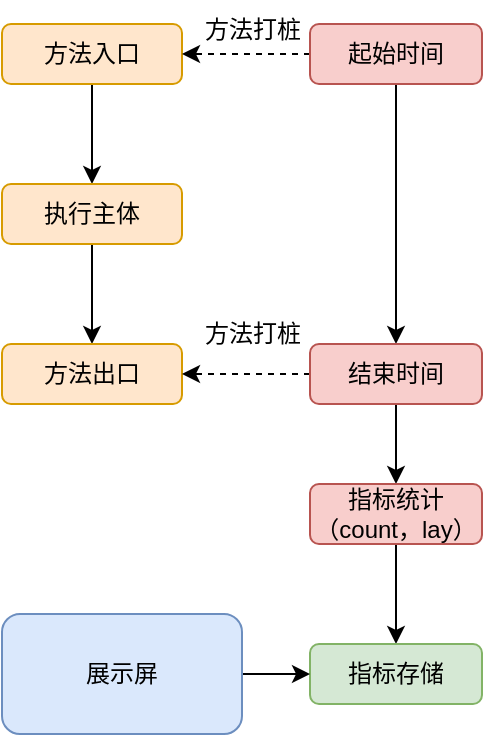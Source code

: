 <mxfile version="22.0.8" type="github">
  <diagram name="第 1 页" id="8yFnED6kaEZXydfluwhr">
    <mxGraphModel dx="956" dy="510" grid="1" gridSize="10" guides="1" tooltips="1" connect="1" arrows="1" fold="1" page="1" pageScale="1" pageWidth="827" pageHeight="1169" math="0" shadow="0">
      <root>
        <mxCell id="0" />
        <mxCell id="1" parent="0" />
        <mxCell id="VWUyws8iMKpoBbYn44xb-13" style="edgeStyle=orthogonalEdgeStyle;rounded=0;orthogonalLoop=1;jettySize=auto;html=1;exitX=0.5;exitY=1;exitDx=0;exitDy=0;entryX=0.5;entryY=0;entryDx=0;entryDy=0;" edge="1" parent="1" source="VWUyws8iMKpoBbYn44xb-9" target="VWUyws8iMKpoBbYn44xb-10">
          <mxGeometry relative="1" as="geometry" />
        </mxCell>
        <mxCell id="VWUyws8iMKpoBbYn44xb-9" value="方法入口" style="rounded=1;whiteSpace=wrap;html=1;fillColor=#ffe6cc;strokeColor=#d79b00;" vertex="1" parent="1">
          <mxGeometry x="200" y="170" width="90" height="30" as="geometry" />
        </mxCell>
        <mxCell id="VWUyws8iMKpoBbYn44xb-14" style="edgeStyle=orthogonalEdgeStyle;rounded=0;orthogonalLoop=1;jettySize=auto;html=1;exitX=0.5;exitY=1;exitDx=0;exitDy=0;entryX=0.5;entryY=0;entryDx=0;entryDy=0;" edge="1" parent="1" source="VWUyws8iMKpoBbYn44xb-10" target="VWUyws8iMKpoBbYn44xb-11">
          <mxGeometry relative="1" as="geometry" />
        </mxCell>
        <mxCell id="VWUyws8iMKpoBbYn44xb-10" value="执行主体" style="rounded=1;whiteSpace=wrap;html=1;fillColor=#ffe6cc;strokeColor=#d79b00;" vertex="1" parent="1">
          <mxGeometry x="200" y="250" width="90" height="30" as="geometry" />
        </mxCell>
        <mxCell id="VWUyws8iMKpoBbYn44xb-11" value="方法出口" style="rounded=1;whiteSpace=wrap;html=1;fillColor=#ffe6cc;strokeColor=#d79b00;" vertex="1" parent="1">
          <mxGeometry x="200" y="330" width="90" height="30" as="geometry" />
        </mxCell>
        <mxCell id="VWUyws8iMKpoBbYn44xb-15" style="edgeStyle=orthogonalEdgeStyle;rounded=0;orthogonalLoop=1;jettySize=auto;html=1;exitX=0;exitY=0.5;exitDx=0;exitDy=0;entryX=1;entryY=0.5;entryDx=0;entryDy=0;dashed=1;" edge="1" parent="1" source="VWUyws8iMKpoBbYn44xb-12" target="VWUyws8iMKpoBbYn44xb-9">
          <mxGeometry relative="1" as="geometry" />
        </mxCell>
        <mxCell id="VWUyws8iMKpoBbYn44xb-19" style="edgeStyle=orthogonalEdgeStyle;rounded=0;orthogonalLoop=1;jettySize=auto;html=1;exitX=0.5;exitY=1;exitDx=0;exitDy=0;entryX=0.5;entryY=0;entryDx=0;entryDy=0;" edge="1" parent="1" source="VWUyws8iMKpoBbYn44xb-12" target="VWUyws8iMKpoBbYn44xb-16">
          <mxGeometry relative="1" as="geometry" />
        </mxCell>
        <mxCell id="VWUyws8iMKpoBbYn44xb-12" value="起始时间" style="rounded=1;whiteSpace=wrap;html=1;fillColor=#f8cecc;strokeColor=#b85450;" vertex="1" parent="1">
          <mxGeometry x="354" y="170" width="86" height="30" as="geometry" />
        </mxCell>
        <mxCell id="VWUyws8iMKpoBbYn44xb-18" style="edgeStyle=orthogonalEdgeStyle;rounded=0;orthogonalLoop=1;jettySize=auto;html=1;exitX=0;exitY=0.5;exitDx=0;exitDy=0;entryX=1;entryY=0.5;entryDx=0;entryDy=0;dashed=1;" edge="1" parent="1" source="VWUyws8iMKpoBbYn44xb-16" target="VWUyws8iMKpoBbYn44xb-11">
          <mxGeometry relative="1" as="geometry">
            <mxPoint x="290" y="340" as="targetPoint" />
          </mxGeometry>
        </mxCell>
        <mxCell id="VWUyws8iMKpoBbYn44xb-24" value="" style="edgeStyle=orthogonalEdgeStyle;rounded=0;orthogonalLoop=1;jettySize=auto;html=1;" edge="1" parent="1" source="VWUyws8iMKpoBbYn44xb-16" target="VWUyws8iMKpoBbYn44xb-23">
          <mxGeometry relative="1" as="geometry" />
        </mxCell>
        <mxCell id="VWUyws8iMKpoBbYn44xb-16" value="结束时间" style="rounded=1;whiteSpace=wrap;html=1;fillColor=#f8cecc;strokeColor=#b85450;" vertex="1" parent="1">
          <mxGeometry x="354" y="330" width="86" height="30" as="geometry" />
        </mxCell>
        <mxCell id="VWUyws8iMKpoBbYn44xb-20" value="方法打桩" style="text;html=1;align=center;verticalAlign=middle;resizable=0;points=[];autosize=1;strokeColor=none;fillColor=none;" vertex="1" parent="1">
          <mxGeometry x="290" y="158" width="70" height="30" as="geometry" />
        </mxCell>
        <mxCell id="VWUyws8iMKpoBbYn44xb-21" value="方法打桩" style="text;html=1;align=center;verticalAlign=middle;resizable=0;points=[];autosize=1;strokeColor=none;fillColor=none;" vertex="1" parent="1">
          <mxGeometry x="290" y="310" width="70" height="30" as="geometry" />
        </mxCell>
        <mxCell id="VWUyws8iMKpoBbYn44xb-26" value="" style="edgeStyle=orthogonalEdgeStyle;rounded=0;orthogonalLoop=1;jettySize=auto;html=1;" edge="1" parent="1" source="VWUyws8iMKpoBbYn44xb-23" target="VWUyws8iMKpoBbYn44xb-25">
          <mxGeometry relative="1" as="geometry" />
        </mxCell>
        <mxCell id="VWUyws8iMKpoBbYn44xb-23" value="指标统计（count，lay）" style="rounded=1;whiteSpace=wrap;html=1;fillColor=#f8cecc;strokeColor=#b85450;" vertex="1" parent="1">
          <mxGeometry x="354" y="400" width="86" height="30" as="geometry" />
        </mxCell>
        <mxCell id="VWUyws8iMKpoBbYn44xb-25" value="指标存储" style="rounded=1;whiteSpace=wrap;html=1;fillColor=#d5e8d4;strokeColor=#82b366;" vertex="1" parent="1">
          <mxGeometry x="354" y="480" width="86" height="30" as="geometry" />
        </mxCell>
        <mxCell id="VWUyws8iMKpoBbYn44xb-28" style="edgeStyle=orthogonalEdgeStyle;rounded=0;orthogonalLoop=1;jettySize=auto;html=1;exitX=1;exitY=0.5;exitDx=0;exitDy=0;entryX=0;entryY=0.5;entryDx=0;entryDy=0;" edge="1" parent="1" source="VWUyws8iMKpoBbYn44xb-27" target="VWUyws8iMKpoBbYn44xb-25">
          <mxGeometry relative="1" as="geometry" />
        </mxCell>
        <mxCell id="VWUyws8iMKpoBbYn44xb-27" value="展示屏" style="rounded=1;whiteSpace=wrap;html=1;fillColor=#dae8fc;strokeColor=#6c8ebf;" vertex="1" parent="1">
          <mxGeometry x="200" y="465" width="120" height="60" as="geometry" />
        </mxCell>
      </root>
    </mxGraphModel>
  </diagram>
</mxfile>
